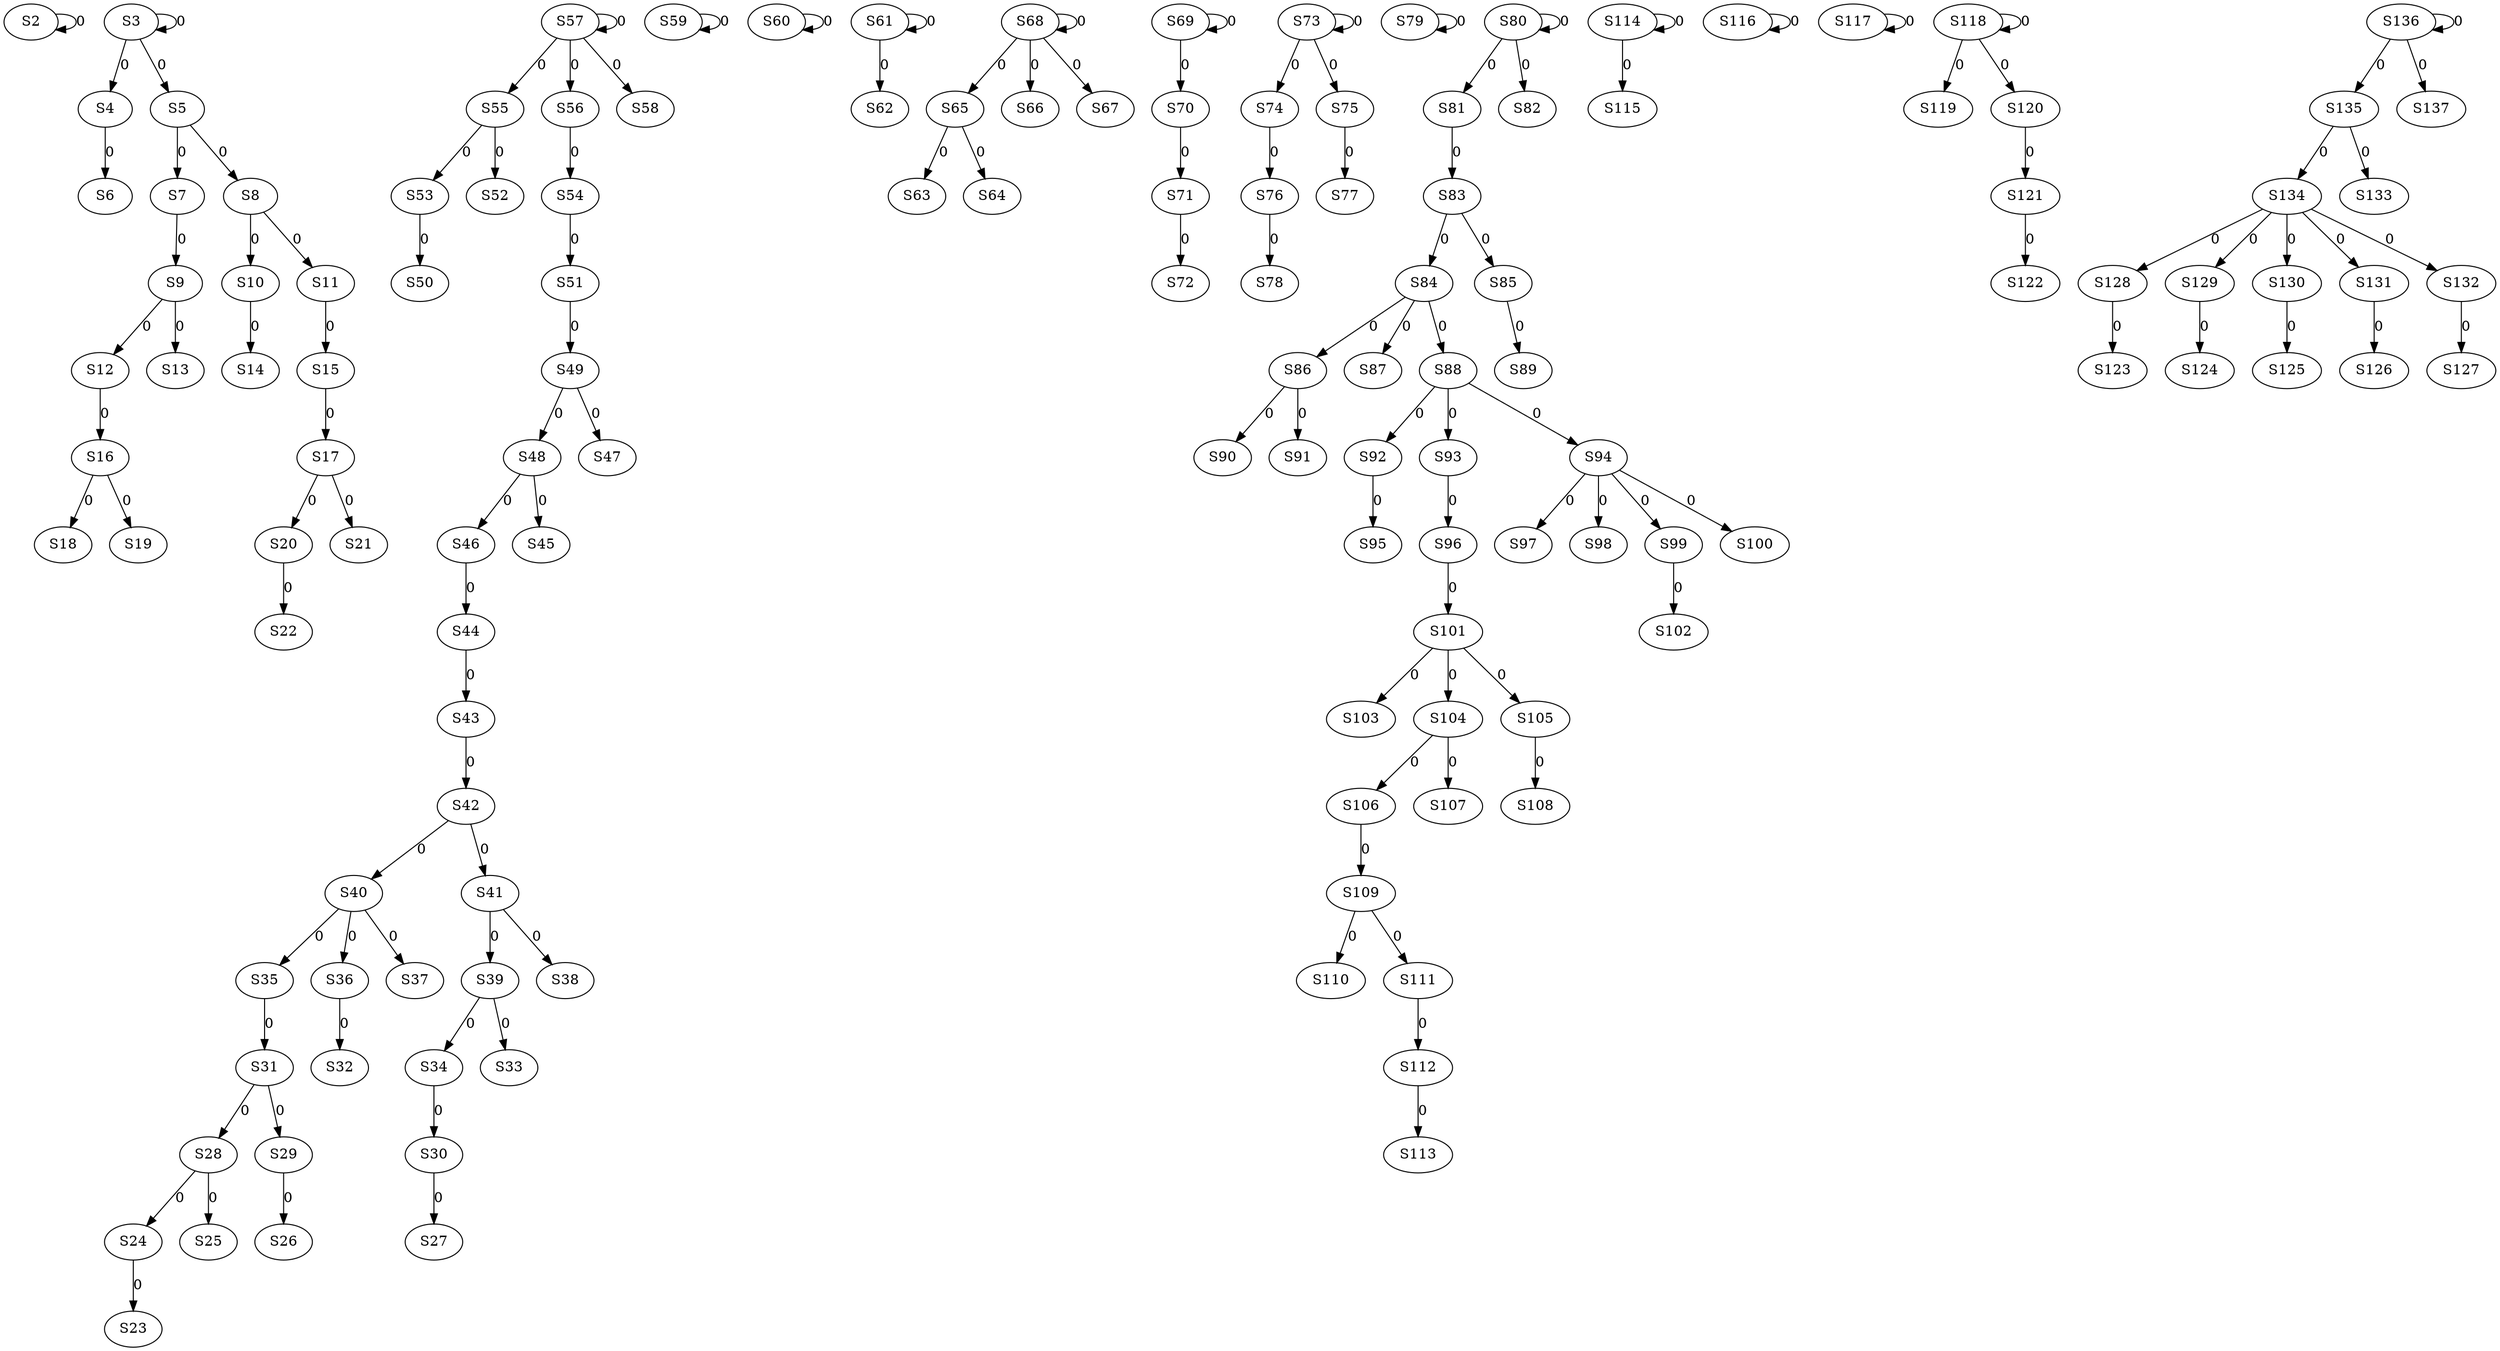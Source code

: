 strict digraph {
	S2 -> S2 [ label = 0 ];
	S3 -> S3 [ label = 0 ];
	S3 -> S4 [ label = 0 ];
	S3 -> S5 [ label = 0 ];
	S4 -> S6 [ label = 0 ];
	S5 -> S7 [ label = 0 ];
	S5 -> S8 [ label = 0 ];
	S7 -> S9 [ label = 0 ];
	S8 -> S10 [ label = 0 ];
	S8 -> S11 [ label = 0 ];
	S9 -> S12 [ label = 0 ];
	S9 -> S13 [ label = 0 ];
	S10 -> S14 [ label = 0 ];
	S11 -> S15 [ label = 0 ];
	S12 -> S16 [ label = 0 ];
	S15 -> S17 [ label = 0 ];
	S16 -> S18 [ label = 0 ];
	S16 -> S19 [ label = 0 ];
	S17 -> S20 [ label = 0 ];
	S17 -> S21 [ label = 0 ];
	S20 -> S22 [ label = 0 ];
	S24 -> S23 [ label = 0 ];
	S28 -> S24 [ label = 0 ];
	S28 -> S25 [ label = 0 ];
	S29 -> S26 [ label = 0 ];
	S30 -> S27 [ label = 0 ];
	S31 -> S28 [ label = 0 ];
	S31 -> S29 [ label = 0 ];
	S34 -> S30 [ label = 0 ];
	S35 -> S31 [ label = 0 ];
	S36 -> S32 [ label = 0 ];
	S39 -> S33 [ label = 0 ];
	S39 -> S34 [ label = 0 ];
	S40 -> S35 [ label = 0 ];
	S40 -> S36 [ label = 0 ];
	S40 -> S37 [ label = 0 ];
	S41 -> S38 [ label = 0 ];
	S41 -> S39 [ label = 0 ];
	S42 -> S40 [ label = 0 ];
	S42 -> S41 [ label = 0 ];
	S43 -> S42 [ label = 0 ];
	S44 -> S43 [ label = 0 ];
	S46 -> S44 [ label = 0 ];
	S48 -> S45 [ label = 0 ];
	S48 -> S46 [ label = 0 ];
	S49 -> S47 [ label = 0 ];
	S49 -> S48 [ label = 0 ];
	S51 -> S49 [ label = 0 ];
	S53 -> S50 [ label = 0 ];
	S54 -> S51 [ label = 0 ];
	S55 -> S52 [ label = 0 ];
	S55 -> S53 [ label = 0 ];
	S56 -> S54 [ label = 0 ];
	S57 -> S55 [ label = 0 ];
	S57 -> S56 [ label = 0 ];
	S57 -> S57 [ label = 0 ];
	S57 -> S58 [ label = 0 ];
	S59 -> S59 [ label = 0 ];
	S60 -> S60 [ label = 0 ];
	S61 -> S61 [ label = 0 ];
	S61 -> S62 [ label = 0 ];
	S65 -> S63 [ label = 0 ];
	S65 -> S64 [ label = 0 ];
	S68 -> S65 [ label = 0 ];
	S68 -> S66 [ label = 0 ];
	S68 -> S67 [ label = 0 ];
	S68 -> S68 [ label = 0 ];
	S69 -> S69 [ label = 0 ];
	S69 -> S70 [ label = 0 ];
	S70 -> S71 [ label = 0 ];
	S71 -> S72 [ label = 0 ];
	S73 -> S73 [ label = 0 ];
	S73 -> S74 [ label = 0 ];
	S73 -> S75 [ label = 0 ];
	S74 -> S76 [ label = 0 ];
	S75 -> S77 [ label = 0 ];
	S76 -> S78 [ label = 0 ];
	S79 -> S79 [ label = 0 ];
	S80 -> S80 [ label = 0 ];
	S80 -> S81 [ label = 0 ];
	S80 -> S82 [ label = 0 ];
	S81 -> S83 [ label = 0 ];
	S83 -> S84 [ label = 0 ];
	S83 -> S85 [ label = 0 ];
	S84 -> S86 [ label = 0 ];
	S84 -> S87 [ label = 0 ];
	S84 -> S88 [ label = 0 ];
	S85 -> S89 [ label = 0 ];
	S86 -> S90 [ label = 0 ];
	S86 -> S91 [ label = 0 ];
	S88 -> S92 [ label = 0 ];
	S88 -> S93 [ label = 0 ];
	S88 -> S94 [ label = 0 ];
	S92 -> S95 [ label = 0 ];
	S93 -> S96 [ label = 0 ];
	S94 -> S97 [ label = 0 ];
	S94 -> S98 [ label = 0 ];
	S94 -> S99 [ label = 0 ];
	S94 -> S100 [ label = 0 ];
	S96 -> S101 [ label = 0 ];
	S99 -> S102 [ label = 0 ];
	S101 -> S103 [ label = 0 ];
	S101 -> S104 [ label = 0 ];
	S101 -> S105 [ label = 0 ];
	S104 -> S106 [ label = 0 ];
	S104 -> S107 [ label = 0 ];
	S105 -> S108 [ label = 0 ];
	S106 -> S109 [ label = 0 ];
	S109 -> S110 [ label = 0 ];
	S109 -> S111 [ label = 0 ];
	S111 -> S112 [ label = 0 ];
	S112 -> S113 [ label = 0 ];
	S114 -> S114 [ label = 0 ];
	S114 -> S115 [ label = 0 ];
	S116 -> S116 [ label = 0 ];
	S117 -> S117 [ label = 0 ];
	S118 -> S118 [ label = 0 ];
	S118 -> S119 [ label = 0 ];
	S118 -> S120 [ label = 0 ];
	S120 -> S121 [ label = 0 ];
	S121 -> S122 [ label = 0 ];
	S128 -> S123 [ label = 0 ];
	S129 -> S124 [ label = 0 ];
	S130 -> S125 [ label = 0 ];
	S131 -> S126 [ label = 0 ];
	S132 -> S127 [ label = 0 ];
	S134 -> S128 [ label = 0 ];
	S134 -> S129 [ label = 0 ];
	S134 -> S130 [ label = 0 ];
	S134 -> S131 [ label = 0 ];
	S134 -> S132 [ label = 0 ];
	S135 -> S133 [ label = 0 ];
	S135 -> S134 [ label = 0 ];
	S136 -> S135 [ label = 0 ];
	S136 -> S136 [ label = 0 ];
	S136 -> S137 [ label = 0 ];
}
